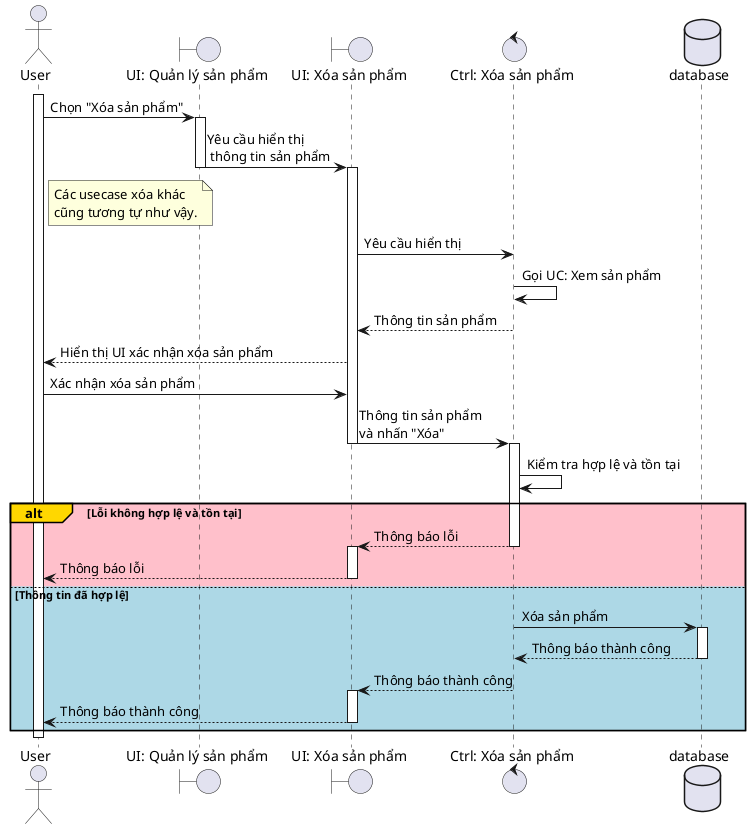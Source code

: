 @startuml SequenceDeleteProduct-Oris

actor User as user
boundary "UI: Quản lý sản phẩm" as ui_manageProduct
boundary "UI: Xóa sản phẩm" as ui_deleteProduct
control "Ctrl: Xóa sản phẩm" as ctrl_deleteProduct
database database

activate user
user -> ui_manageProduct: Chọn "Xóa sản phẩm"

activate ui_manageProduct
ui_manageProduct -> ui_deleteProduct: Yêu cầu hiển thị\n thông tin sản phẩm
deactivate ui_manageProduct

note right of user
Các usecase xóa khác
cũng tương tự như vậy.
end note

activate ui_deleteProduct
ui_deleteProduct -> ctrl_deleteProduct: Yêu cầu hiển thị
ctrl_deleteProduct -> ctrl_deleteProduct: Gọi UC: Xem sản phẩm
ctrl_deleteProduct --> ui_deleteProduct: Thông tin sản phẩm
ui_deleteProduct --> user: Hiển thị UI xác nhận xóa sản phẩm
user -> ui_deleteProduct: Xác nhận xóa sản phẩm
ui_deleteProduct -> ctrl_deleteProduct: Thông tin sản phẩm \nvà nhấn "Xóa"
deactivate ui_deleteProduct
activate ctrl_deleteProduct

ctrl_deleteProduct -> ctrl_deleteProduct: Kiểm tra hợp lệ và tồn tại

alt#Gold #Pink Lỗi không hợp lệ và tồn tại
    ctrl_deleteProduct --> ui_deleteProduct: Thông báo lỗi
    deactivate ctrl_deleteProduct
    activate ui_deleteProduct
    ui_deleteProduct --> user: Thông báo lỗi
    deactivate ui_deleteProduct
else #LightBlue Thông tin đã hợp lệ
    ctrl_deleteProduct -> database : Xóa sản phẩm
    activate database
    database --> ctrl_deleteProduct: Thông báo thành công
    deactivate database

    ctrl_deleteProduct --> ui_deleteProduct: Thông báo thành công
    deactivate ctrl_deleteProduct
    activate ui_deleteProduct
    ui_deleteProduct --> user: Thông báo thành công
    deactivate ui_deleteProduct
end
deactivate user

@enduml
